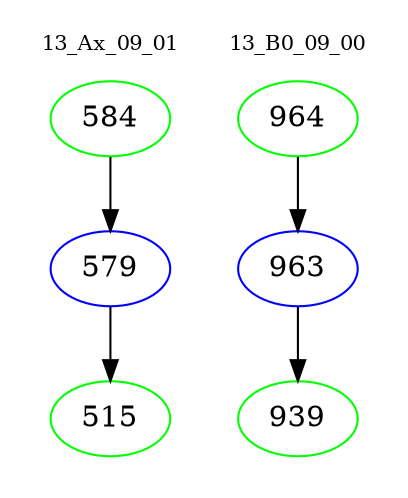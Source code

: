 digraph{
subgraph cluster_0 {
color = white
label = "13_Ax_09_01";
fontsize=10;
T0_584 [label="584", color="green"]
T0_584 -> T0_579 [color="black"]
T0_579 [label="579", color="blue"]
T0_579 -> T0_515 [color="black"]
T0_515 [label="515", color="green"]
}
subgraph cluster_1 {
color = white
label = "13_B0_09_00";
fontsize=10;
T1_964 [label="964", color="green"]
T1_964 -> T1_963 [color="black"]
T1_963 [label="963", color="blue"]
T1_963 -> T1_939 [color="black"]
T1_939 [label="939", color="green"]
}
}
